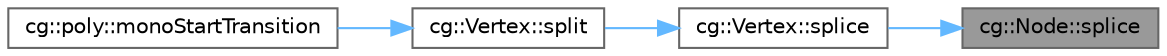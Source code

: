 digraph "cg::Node::splice"
{
 // LATEX_PDF_SIZE
  bgcolor="transparent";
  edge [fontname=Helvetica,fontsize=10,labelfontname=Helvetica,labelfontsize=10];
  node [fontname=Helvetica,fontsize=10,shape=box,height=0.2,width=0.4];
  rankdir="RL";
  Node1 [id="Node000001",label="cg::Node::splice",height=0.2,width=0.4,color="gray40", fillcolor="grey60", style="filled", fontcolor="black",tooltip=" "];
  Node1 -> Node2 [id="edge1_Node000001_Node000002",dir="back",color="steelblue1",style="solid",tooltip=" "];
  Node2 [id="Node000002",label="cg::Vertex::splice",height=0.2,width=0.4,color="grey40", fillcolor="white", style="filled",URL="$classcg_1_1_vertex.html#a9babba90016b3668fb5d771357e09e69",tooltip=" "];
  Node2 -> Node3 [id="edge2_Node000002_Node000003",dir="back",color="steelblue1",style="solid",tooltip=" "];
  Node3 [id="Node000003",label="cg::Vertex::split",height=0.2,width=0.4,color="grey40", fillcolor="white", style="filled",URL="$classcg_1_1_vertex.html#acb40dab0d4c6210fc61a3c5a341f6fec",tooltip=" "];
  Node3 -> Node4 [id="edge3_Node000003_Node000004",dir="back",color="steelblue1",style="solid",tooltip=" "];
  Node4 [id="Node000004",label="cg::poly::monoStartTransition",height=0.2,width=0.4,color="grey40", fillcolor="white", style="filled",URL="$namespacecg_1_1poly.html#acaca1a35cfc0edeac9928426a6107200",tooltip=" "];
}
